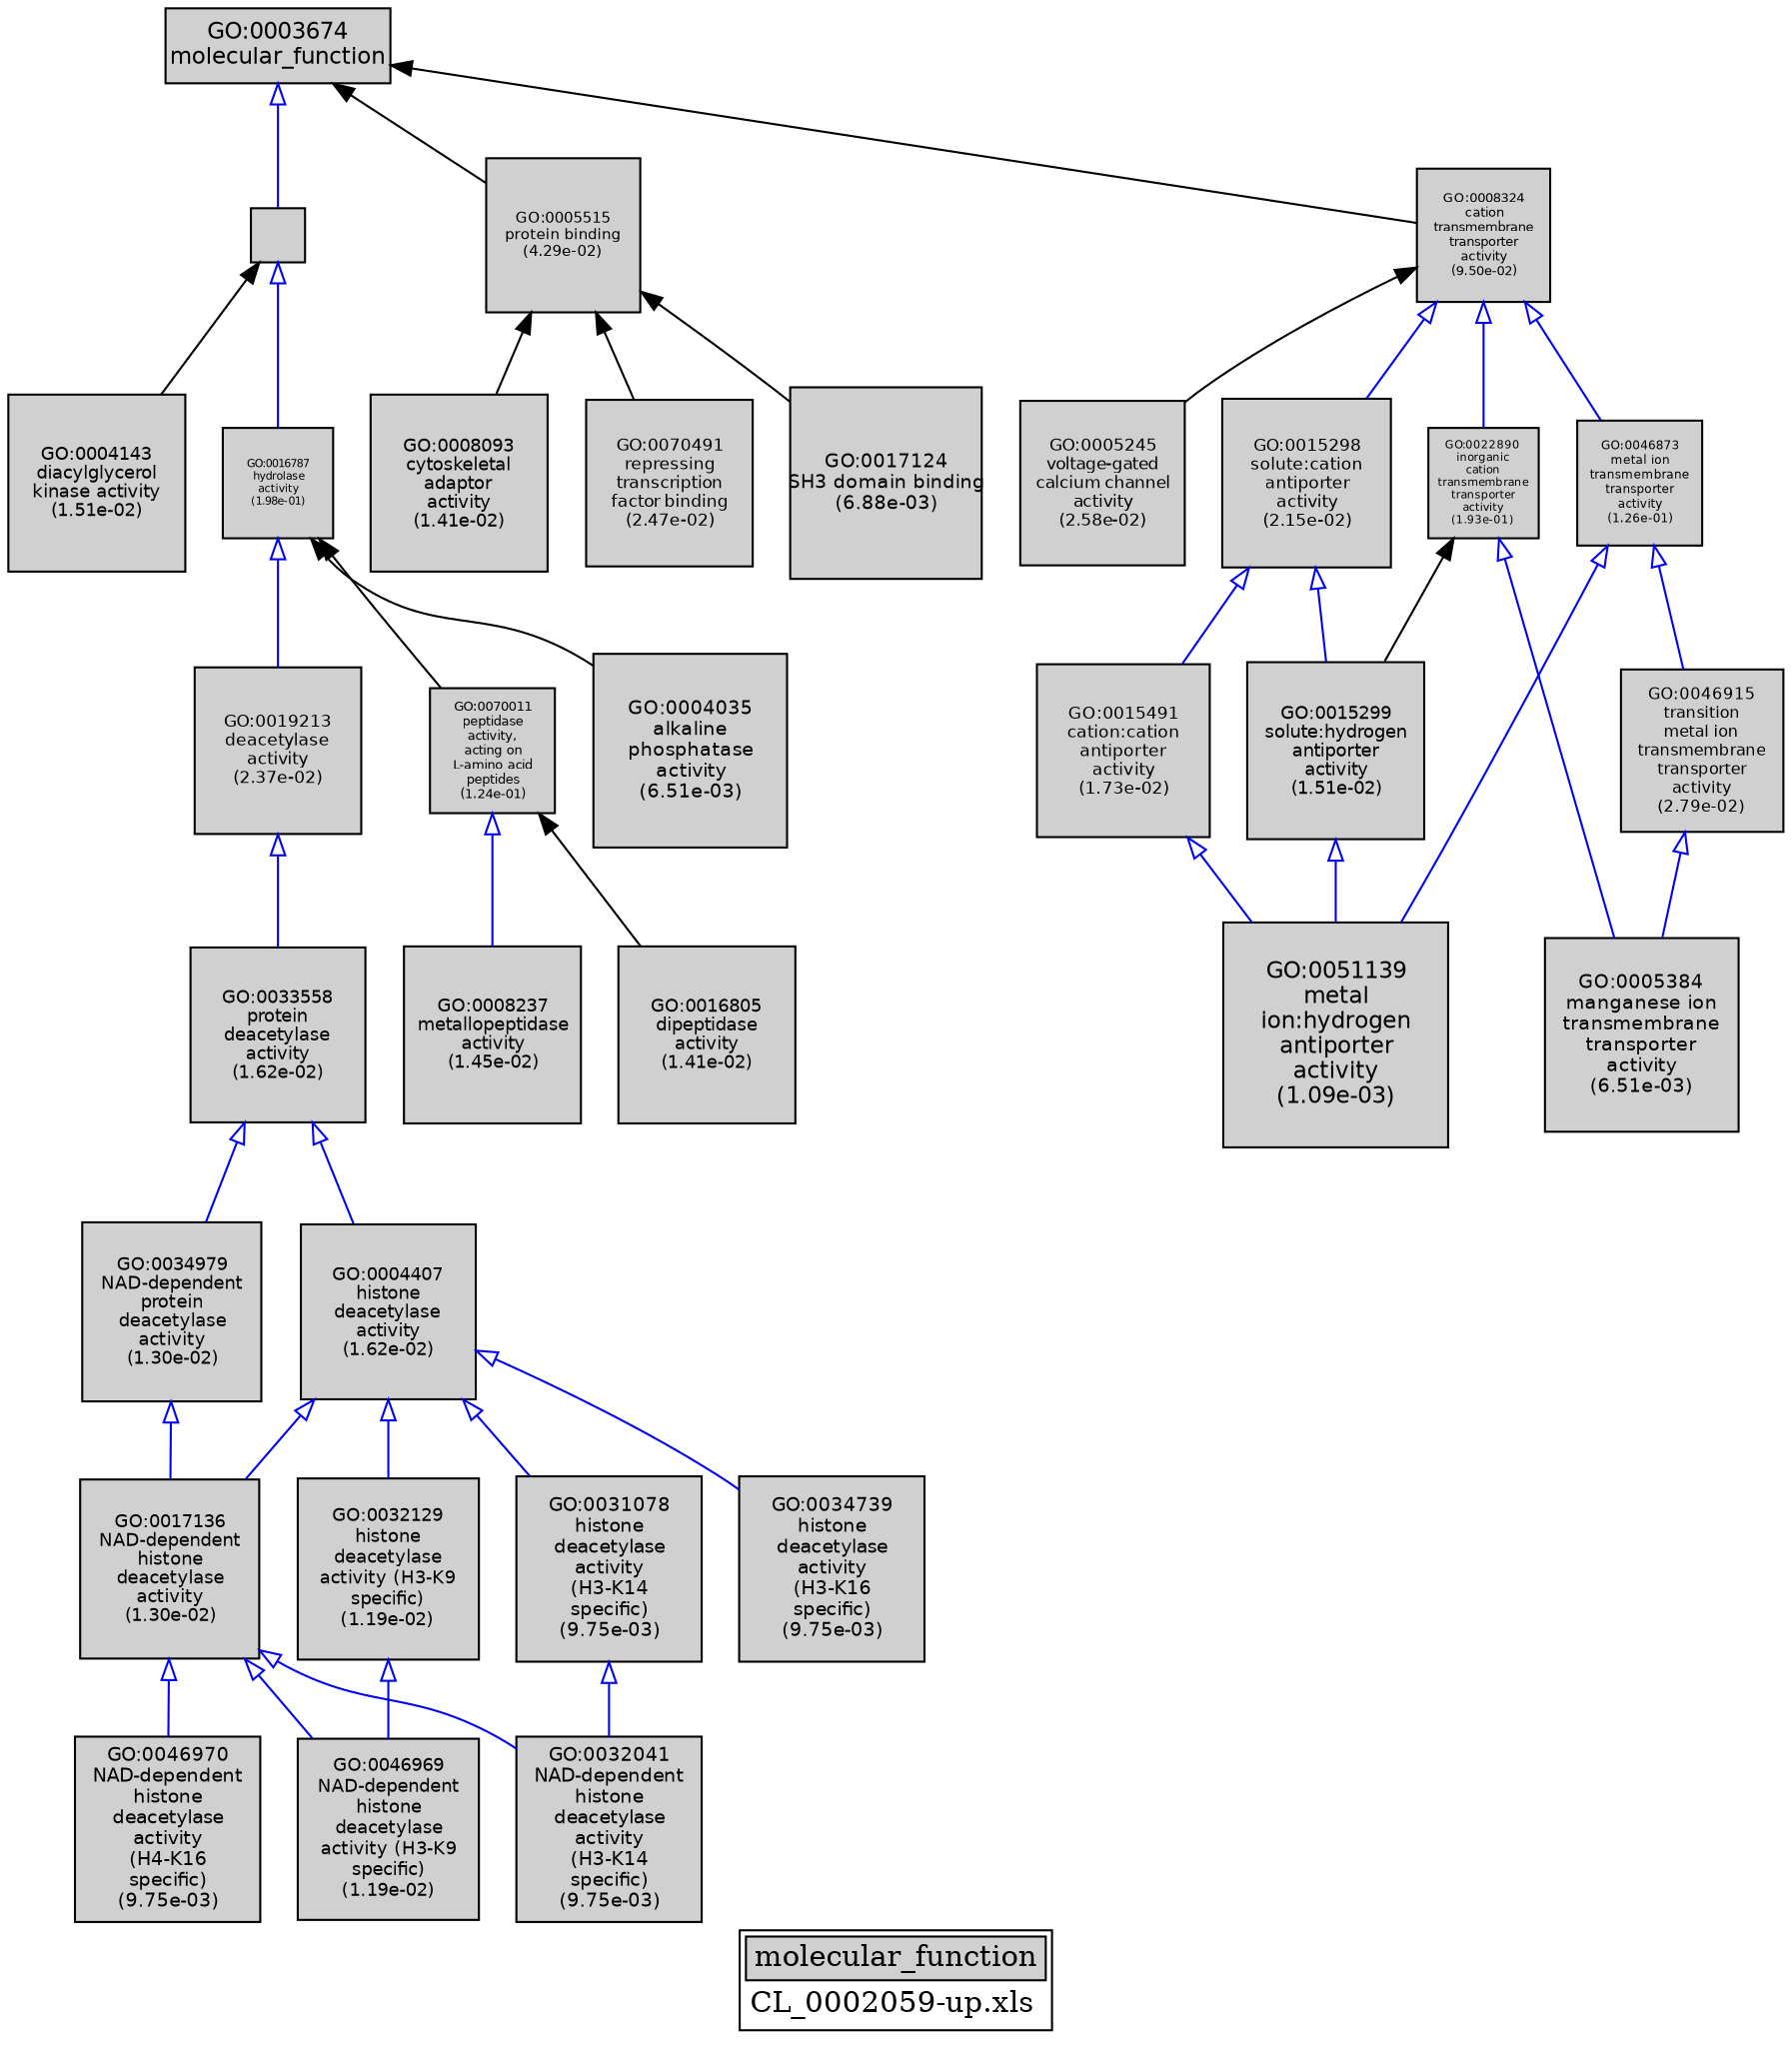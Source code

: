 digraph "molecular_function" {
graph [ bgcolor = "#FFFFFF", label = <<TABLE COLOR="black" BGCOLOR="white"><TR><TD COLSPAN="2" BGCOLOR="#D0D0D0"><FONT COLOR="black">molecular_function</FONT></TD></TR><TR><TD BORDER="0">CL_0002059-up.xls</TD></TR></TABLE>> ];
node [ fontname = "Helvetica" ];

subgraph "nodes" {

node [ style = "filled", fixedsize = "true", width = 1, shape = "box", fontsize = 9, fillcolor = "#D0D0D0", fontcolor = "black", color = "black" ];

"GO:0032129" [ URL = "#GO:0032129", label = <<TABLE BORDER="0"><TR><TD>GO:0032129<BR/>histone<BR/>deacetylase<BR/>activity (H3-K9<BR/>specific)<BR/>(1.19e-02)</TD></TR></TABLE>>, width = 1.21018676171, shape = "box", fontsize = 8.71334468431, height = 1.21018676171 ];
"GO:0046970" [ URL = "#GO:0046970", label = <<TABLE BORDER="0"><TR><TD>GO:0046970<BR/>NAD-dependent<BR/>histone<BR/>deacetylase<BR/>activity<BR/>(H4-K16<BR/>specific)<BR/>(9.75e-03)</TD></TR></TABLE>>, width = 1.23696755871, shape = "box", fontsize = 8.90616642273, height = 1.23696755871 ];
"GO:0022890" [ URL = "#GO:0022890", label = <<TABLE BORDER="0"><TR><TD>GO:0022890<BR/>inorganic<BR/>cation<BR/>transmembrane<BR/>transporter<BR/>activity<BR/>(1.93e-01)</TD></TR></TABLE>>, width = 0.741397192641, shape = "box", fontsize = 5.33805978701, height = 0.741397192641 ];
"GO:0005245" [ URL = "#GO:0005245", label = <<TABLE BORDER="0"><TR><TD>GO:0005245<BR/>voltage-gated<BR/>calcium channel<BR/>activity<BR/>(2.58e-02)</TD></TR></TABLE>>, width = 1.10028752616, shape = "box", fontsize = 7.92207018835, height = 1.10028752616 ];
"GO:0046915" [ URL = "#GO:0046915", label = <<TABLE BORDER="0"><TR><TD>GO:0046915<BR/>transition<BR/>metal ion<BR/>transmembrane<BR/>transporter<BR/>activity<BR/>(2.79e-02)</TD></TR></TABLE>>, width = 1.08843557078, shape = "box", fontsize = 7.83673610963, height = 1.08843557078 ];
"GO:0003674" [ URL = "#GO:0003674", label = <<TABLE BORDER="0"><TR><TD>GO:0003674<BR/>molecular_function</TD></TR></TABLE>>, width = 1.5, shape = "box", fontsize = 10.8 ];
"GO:0033558" [ URL = "#GO:0033558", label = <<TABLE BORDER="0"><TR><TD>GO:0033558<BR/>protein<BR/>deacetylase<BR/>activity<BR/>(1.62e-02)</TD></TR></TABLE>>, width = 1.16765177192, shape = "box", fontsize = 8.40709275785, height = 1.16765177192 ];
"GO:0046873" [ URL = "#GO:0046873", label = <<TABLE BORDER="0"><TR><TD>GO:0046873<BR/>metal ion<BR/>transmembrane<BR/>transporter<BR/>activity<BR/>(1.26e-01)</TD></TR></TABLE>>, width = 0.831048055586, shape = "box", fontsize = 5.98354600022, height = 0.831048055586 ];
"GO:0008093" [ URL = "#GO:0008093", label = <<TABLE BORDER="0"><TR><TD>GO:0008093<BR/>cytoskeletal<BR/>adaptor<BR/>activity<BR/>(1.41e-02)</TD></TR></TABLE>>, width = 1.18745525698, shape = "box", fontsize = 8.54967785023, height = 1.18745525698 ];
"GO:0070011" [ URL = "#GO:0070011", label = <<TABLE BORDER="0"><TR><TD>GO:0070011<BR/>peptidase<BR/>activity,<BR/>acting on<BR/>L-amino acid<BR/>peptides<BR/>(1.24e-01)</TD></TR></TABLE>>, width = 0.833258671198, shape = "box", fontsize = 5.99946243262, height = 0.833258671198 ];
"GO:0015298" [ URL = "#GO:0015298", label = <<TABLE BORDER="0"><TR><TD>GO:0015298<BR/>solute:cation<BR/>antiporter<BR/>activity<BR/>(2.15e-02)</TD></TR></TABLE>>, width = 1.12685971037, shape = "box", fontsize = 8.1133899147, height = 1.12685971037 ];
"GO:0046969" [ URL = "#GO:0046969", label = <<TABLE BORDER="0"><TR><TD>GO:0046969<BR/>NAD-dependent<BR/>histone<BR/>deacetylase<BR/>activity (H3-K9<BR/>specific)<BR/>(1.19e-02)</TD></TR></TABLE>>, width = 1.21018676171, shape = "box", fontsize = 8.71334468431, height = 1.21018676171 ];
"GO:0004035" [ URL = "#GO:0004035", label = <<TABLE BORDER="0"><TR><TD>GO:0004035<BR/>alkaline<BR/>phosphatase<BR/>activity<BR/>(6.51e-03)</TD></TR></TABLE>>, width = 1.28945061746, shape = "box", fontsize = 9.28404444574, height = 1.28945061746 ];
"GO:0004143" [ URL = "#GO:0004143", label = <<TABLE BORDER="0"><TR><TD>GO:0004143<BR/>diacylglycerol<BR/>kinase activity<BR/>(1.51e-02)</TD></TR></TABLE>>, width = 1.17723863598, shape = "box", fontsize = 8.47611817904, height = 1.17723863598 ];
"GO:0070491" [ URL = "#GO:0070491", label = <<TABLE BORDER="0"><TR><TD>GO:0070491<BR/>repressing<BR/>transcription<BR/>factor binding<BR/>(2.47e-02)</TD></TR></TABLE>>, width = 1.10654242094, shape = "box", fontsize = 7.9671054308, height = 1.10654242094 ];
"GO:0005515" [ URL = "#GO:0005515", label = <<TABLE BORDER="0"><TR><TD>GO:0005515<BR/>protein binding<BR/>(4.29e-02)</TD></TR></TABLE>>, width = 1.02143570283, shape = "box", fontsize = 7.35433706041, height = 1.02143570283 ];
"GO:0051139" [ URL = "#GO:0051139", label = <<TABLE BORDER="0"><TR><TD>GO:0051139<BR/>metal<BR/>ion:hydrogen<BR/>antiporter<BR/>activity<BR/>(1.09e-03)</TD></TR></TABLE>>, width = 1.5, shape = "box", fontsize = 10.8, height = 1.5 ];
"GO:0003824" [ URL = "#GO:0003824", label = "", width = 0.363401598577, shape = "box", height = 0.363401598577 ];
"GO:0017136" [ URL = "#GO:0017136", label = <<TABLE BORDER="0"><TR><TD>GO:0017136<BR/>NAD-dependent<BR/>histone<BR/>deacetylase<BR/>activity<BR/>(1.30e-02)</TD></TR></TABLE>>, width = 1.19839778598, shape = "box", fontsize = 8.62846405907, height = 1.19839778598 ];
"GO:0031078" [ URL = "#GO:0031078", label = <<TABLE BORDER="0"><TR><TD>GO:0031078<BR/>histone<BR/>deacetylase<BR/>activity<BR/>(H3-K14<BR/>specific)<BR/>(9.75e-03)</TD></TR></TABLE>>, width = 1.23696755871, shape = "box", fontsize = 8.90616642273, height = 1.23696755871 ];
"GO:0034979" [ URL = "#GO:0034979", label = <<TABLE BORDER="0"><TR><TD>GO:0034979<BR/>NAD-dependent<BR/>protein<BR/>deacetylase<BR/>activity<BR/>(1.30e-02)</TD></TR></TABLE>>, width = 1.19839778598, shape = "box", fontsize = 8.62846405907, height = 1.19839778598 ];
"GO:0016787" [ URL = "#GO:0016787", label = <<TABLE BORDER="0"><TR><TD>GO:0016787<BR/>hydrolase<BR/>activity<BR/>(1.98e-01)</TD></TR></TABLE>>, width = 0.736456116212, shape = "box", fontsize = 5.30248403673, height = 0.736456116212 ];
"GO:0008324" [ URL = "#GO:0008324", label = <<TABLE BORDER="0"><TR><TD>GO:0008324<BR/>cation<BR/>transmembrane<BR/>transporter<BR/>activity<BR/>(9.50e-02)</TD></TR></TABLE>>, width = 0.884708603339, shape = "box", fontsize = 6.36990194404, height = 0.884708603339 ];
"GO:0015491" [ URL = "#GO:0015491", label = <<TABLE BORDER="0"><TR><TD>GO:0015491<BR/>cation:cation<BR/>antiporter<BR/>activity<BR/>(1.73e-02)</TD></TR></TABLE>>, width = 1.1586166994, shape = "box", fontsize = 8.34204023566, height = 1.1586166994 ];
"GO:0008237" [ URL = "#GO:0008237", label = <<TABLE BORDER="0"><TR><TD>GO:0008237<BR/>metallopeptidase<BR/>activity<BR/>(1.45e-02)</TD></TR></TABLE>>, width = 1.18329270103, shape = "box", fontsize = 8.51970744745, height = 1.18329270103 ];
"GO:0015299" [ URL = "#GO:0015299", label = <<TABLE BORDER="0"><TR><TD>GO:0015299<BR/>solute:hydrogen<BR/>antiporter<BR/>activity<BR/>(1.51e-02)</TD></TR></TABLE>>, width = 1.17723863598, shape = "box", fontsize = 8.47611817904, height = 1.17723863598 ];
"GO:0016805" [ URL = "#GO:0016805", label = <<TABLE BORDER="0"><TR><TD>GO:0016805<BR/>dipeptidase<BR/>activity<BR/>(1.41e-02)</TD></TR></TABLE>>, width = 1.18745525698, shape = "box", fontsize = 8.54967785023, height = 1.18745525698 ];
"GO:0032041" [ URL = "#GO:0032041", label = <<TABLE BORDER="0"><TR><TD>GO:0032041<BR/>NAD-dependent<BR/>histone<BR/>deacetylase<BR/>activity<BR/>(H3-K14<BR/>specific)<BR/>(9.75e-03)</TD></TR></TABLE>>, width = 1.23696755871, shape = "box", fontsize = 8.90616642273, height = 1.23696755871 ];
"GO:0004407" [ URL = "#GO:0004407", label = <<TABLE BORDER="0"><TR><TD>GO:0004407<BR/>histone<BR/>deacetylase<BR/>activity<BR/>(1.62e-02)</TD></TR></TABLE>>, width = 1.16765177192, shape = "box", fontsize = 8.40709275785, height = 1.16765177192 ];
"GO:0005384" [ URL = "#GO:0005384", label = <<TABLE BORDER="0"><TR><TD>GO:0005384<BR/>manganese ion<BR/>transmembrane<BR/>transporter<BR/>activity<BR/>(6.51e-03)</TD></TR></TABLE>>, width = 1.28945061746, shape = "box", fontsize = 9.28404444574, height = 1.28945061746 ];
"GO:0017124" [ URL = "#GO:0017124", label = <<TABLE BORDER="0"><TR><TD>GO:0017124<BR/>SH3 domain binding<BR/>(6.88e-03)</TD></TR></TABLE>>, width = 1.28236649824, shape = "box", fontsize = 9.23303878733, height = 1.28236649824 ];
"GO:0034739" [ URL = "#GO:0034739", label = <<TABLE BORDER="0"><TR><TD>GO:0034739<BR/>histone<BR/>deacetylase<BR/>activity<BR/>(H3-K16<BR/>specific)<BR/>(9.75e-03)</TD></TR></TABLE>>, width = 1.23696755871, shape = "box", fontsize = 8.90616642273, height = 1.23696755871 ];
"GO:0019213" [ URL = "#GO:0019213", label = <<TABLE BORDER="0"><TR><TD>GO:0019213<BR/>deacetylase<BR/>activity<BR/>(2.37e-02)</TD></TR></TABLE>>, width = 1.11304119615, shape = "box", fontsize = 8.01389661226, height = 1.11304119615 ];
}
subgraph "edges" {


edge [ dir = "back", weight = 1 ];
subgraph "regulates" {


edge [ color = "cyan", arrowtail = "none" ];
subgraph "positive" {


edge [ color = "green", arrowtail = "vee" ];
}
subgraph "negative" {


edge [ color = "red", arrowtail = "tee" ];
}
}
subgraph "part_of" {


edge [ color = "purple", arrowtail = "diamond", weight = 2.5 ];
}
subgraph "is_a" {


edge [ color = "blue", arrowtail = "empty", weight = 5.0 ];
"GO:0017136" -> "GO:0046970";
"GO:0033558" -> "GO:0004407";
"GO:0015298" -> "GO:0015491";
"GO:0034979" -> "GO:0017136";
"GO:0070011" -> "GO:0008237";
"GO:0004407" -> "GO:0032129";
"GO:0015298" -> "GO:0015299";
"GO:0004407" -> "GO:0017136";
"GO:0046873" -> "GO:0046915";
"GO:0015491" -> "GO:0051139";
"GO:0004407" -> "GO:0034739";
"GO:0046915" -> "GO:0005384";
"GO:0019213" -> "GO:0033558";
"GO:0022890" -> "GO:0005384";
"GO:0008324" -> "GO:0015298";
"GO:0017136" -> "GO:0032041";
"GO:0004407" -> "GO:0031078";
"GO:0003674" -> "GO:0003824";
"GO:0046873" -> "GO:0051139";
"GO:0033558" -> "GO:0034979";
"GO:0003824" -> "GO:0016787";
"GO:0031078" -> "GO:0032041";
"GO:0017136" -> "GO:0046969";
"GO:0016787" -> "GO:0019213";
"GO:0032129" -> "GO:0046969";
"GO:0008324" -> "GO:0046873";
"GO:0008324" -> "GO:0022890";
"GO:0015299" -> "GO:0051139";
}
"GO:0070011" -> "GO:0016805";
"GO:0003824" -> "GO:0004143";
"GO:0005515" -> "GO:0008093";
"GO:0005515" -> "GO:0070491";
"GO:0016787" -> "GO:0070011";
"GO:0016787" -> "GO:0004035";
"GO:0003674" -> "GO:0005515";
"GO:0003674" -> "GO:0008324";
"GO:0008324" -> "GO:0005245";
"GO:0022890" -> "GO:0015299";
"GO:0005515" -> "GO:0017124";
}
}
